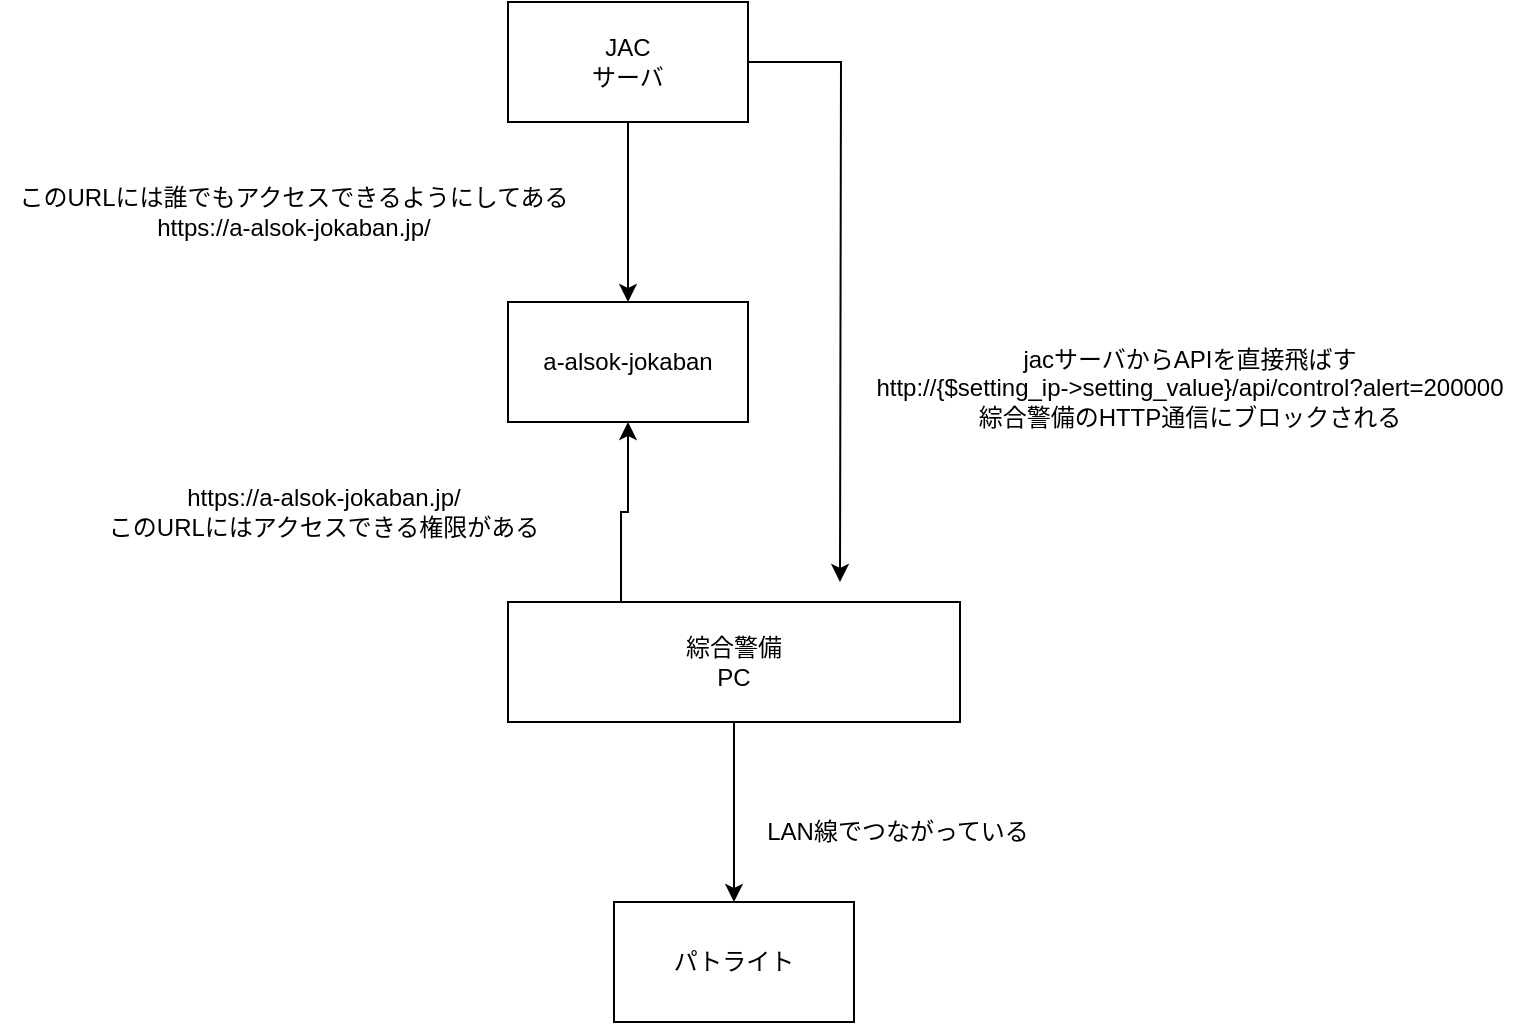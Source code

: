<mxfile version="24.8.4" pages="2">
  <diagram name="ページ1" id="9gO4ta2pB35e7MM1lKB7">
    <mxGraphModel dx="1434" dy="738" grid="1" gridSize="10" guides="1" tooltips="1" connect="1" arrows="1" fold="1" page="1" pageScale="1" pageWidth="827" pageHeight="1169" math="0" shadow="0">
      <root>
        <mxCell id="0" />
        <mxCell id="1" parent="0" />
        <mxCell id="ZR5iMcOiOwSX8f7lmPJv-1" value="a-alsok-jokaban" style="rounded=0;whiteSpace=wrap;html=1;" vertex="1" parent="1">
          <mxGeometry x="354" y="180" width="120" height="60" as="geometry" />
        </mxCell>
        <mxCell id="ZR5iMcOiOwSX8f7lmPJv-3" style="edgeStyle=orthogonalEdgeStyle;rounded=0;orthogonalLoop=1;jettySize=auto;html=1;entryX=0.5;entryY=0;entryDx=0;entryDy=0;" edge="1" parent="1" source="ZR5iMcOiOwSX8f7lmPJv-2" target="ZR5iMcOiOwSX8f7lmPJv-1">
          <mxGeometry relative="1" as="geometry" />
        </mxCell>
        <mxCell id="ZR5iMcOiOwSX8f7lmPJv-15" style="edgeStyle=orthogonalEdgeStyle;rounded=0;orthogonalLoop=1;jettySize=auto;html=1;" edge="1" parent="1" source="ZR5iMcOiOwSX8f7lmPJv-2">
          <mxGeometry relative="1" as="geometry">
            <mxPoint x="520" y="320" as="targetPoint" />
          </mxGeometry>
        </mxCell>
        <mxCell id="ZR5iMcOiOwSX8f7lmPJv-2" value="&lt;div&gt;JAC&lt;/div&gt;サーバ" style="rounded=0;whiteSpace=wrap;html=1;" vertex="1" parent="1">
          <mxGeometry x="354" y="30" width="120" height="60" as="geometry" />
        </mxCell>
        <mxCell id="ZR5iMcOiOwSX8f7lmPJv-11" style="edgeStyle=orthogonalEdgeStyle;rounded=0;orthogonalLoop=1;jettySize=auto;html=1;" edge="1" parent="1" source="ZR5iMcOiOwSX8f7lmPJv-4" target="ZR5iMcOiOwSX8f7lmPJv-5">
          <mxGeometry relative="1" as="geometry" />
        </mxCell>
        <mxCell id="ZR5iMcOiOwSX8f7lmPJv-16" style="edgeStyle=orthogonalEdgeStyle;rounded=0;orthogonalLoop=1;jettySize=auto;html=1;exitX=0.25;exitY=0;exitDx=0;exitDy=0;entryX=0.5;entryY=1;entryDx=0;entryDy=0;" edge="1" parent="1" source="ZR5iMcOiOwSX8f7lmPJv-4" target="ZR5iMcOiOwSX8f7lmPJv-1">
          <mxGeometry relative="1" as="geometry" />
        </mxCell>
        <mxCell id="ZR5iMcOiOwSX8f7lmPJv-4" value="綜合警備&lt;div&gt;PC&lt;/div&gt;" style="rounded=0;whiteSpace=wrap;html=1;" vertex="1" parent="1">
          <mxGeometry x="354" y="330" width="226" height="60" as="geometry" />
        </mxCell>
        <mxCell id="ZR5iMcOiOwSX8f7lmPJv-5" value="パトライト" style="rounded=0;whiteSpace=wrap;html=1;" vertex="1" parent="1">
          <mxGeometry x="407" y="480" width="120" height="60" as="geometry" />
        </mxCell>
        <mxCell id="ZR5iMcOiOwSX8f7lmPJv-12" value="LAN線でつながっている" style="text;html=1;align=center;verticalAlign=middle;whiteSpace=wrap;rounded=0;" vertex="1" parent="1">
          <mxGeometry x="474" y="430" width="150" height="30" as="geometry" />
        </mxCell>
        <mxCell id="ZR5iMcOiOwSX8f7lmPJv-14" value="https://a-alsok-jokaban.jp/&lt;div&gt;このURLにはアクセスできる権限がある&lt;/div&gt;" style="text;html=1;align=center;verticalAlign=middle;whiteSpace=wrap;rounded=0;" vertex="1" parent="1">
          <mxGeometry x="150" y="260" width="224" height="50" as="geometry" />
        </mxCell>
        <mxCell id="ZR5iMcOiOwSX8f7lmPJv-17" value="&lt;div&gt;jacサーバからAPIを直接飛ばす&lt;/div&gt;http://{$setting_ip-&amp;gt;setting_value}/api/control?alert=200000&lt;div&gt;綜合警備のHTTP通信にブロックされる&lt;/div&gt;" style="text;html=1;align=center;verticalAlign=middle;whiteSpace=wrap;rounded=0;" vertex="1" parent="1">
          <mxGeometry x="530" y="190" width="330" height="65" as="geometry" />
        </mxCell>
        <mxCell id="ZR5iMcOiOwSX8f7lmPJv-18" value="&lt;div&gt;このURLには誰でもアクセスできるようにしてある&lt;/div&gt;https://a-alsok-jokaban.jp/" style="text;html=1;align=center;verticalAlign=middle;whiteSpace=wrap;rounded=0;" vertex="1" parent="1">
          <mxGeometry x="100" y="110" width="294" height="50" as="geometry" />
        </mxCell>
      </root>
    </mxGraphModel>
  </diagram>
  <diagram id="Vg7ep2xLxDltqJpmBqHe" name="ページ2">
    <mxGraphModel dx="1434" dy="738" grid="1" gridSize="10" guides="1" tooltips="1" connect="1" arrows="1" fold="1" page="1" pageScale="1" pageWidth="827" pageHeight="1169" math="0" shadow="0">
      <root>
        <mxCell id="0" />
        <mxCell id="1" parent="0" />
        <mxCell id="zwPLGFg6yalbcnLuPa_A-16" style="edgeStyle=orthogonalEdgeStyle;rounded=0;orthogonalLoop=1;jettySize=auto;html=1;entryX=0;entryY=0.5;entryDx=0;entryDy=0;" edge="1" parent="1" source="zwPLGFg6yalbcnLuPa_A-1" target="zwPLGFg6yalbcnLuPa_A-15">
          <mxGeometry relative="1" as="geometry" />
        </mxCell>
        <mxCell id="zwPLGFg6yalbcnLuPa_A-1" value="a-alsok-jokaban" style="rounded=0;whiteSpace=wrap;html=1;" vertex="1" parent="1">
          <mxGeometry x="354" y="180" width="120" height="60" as="geometry" />
        </mxCell>
        <mxCell id="zwPLGFg6yalbcnLuPa_A-2" style="edgeStyle=orthogonalEdgeStyle;rounded=0;orthogonalLoop=1;jettySize=auto;html=1;entryX=0.5;entryY=0;entryDx=0;entryDy=0;" edge="1" parent="1" source="zwPLGFg6yalbcnLuPa_A-4" target="zwPLGFg6yalbcnLuPa_A-1">
          <mxGeometry relative="1" as="geometry" />
        </mxCell>
        <mxCell id="zwPLGFg6yalbcnLuPa_A-4" value="&lt;div&gt;JAC&lt;/div&gt;サーバ" style="rounded=0;whiteSpace=wrap;html=1;" vertex="1" parent="1">
          <mxGeometry x="354" y="30" width="120" height="60" as="geometry" />
        </mxCell>
        <mxCell id="zwPLGFg6yalbcnLuPa_A-5" style="edgeStyle=orthogonalEdgeStyle;rounded=0;orthogonalLoop=1;jettySize=auto;html=1;" edge="1" parent="1" source="zwPLGFg6yalbcnLuPa_A-7" target="zwPLGFg6yalbcnLuPa_A-8">
          <mxGeometry relative="1" as="geometry">
            <Array as="points">
              <mxPoint x="552" y="510" />
              <mxPoint x="552" y="510" />
            </Array>
          </mxGeometry>
        </mxCell>
        <mxCell id="zwPLGFg6yalbcnLuPa_A-6" style="edgeStyle=orthogonalEdgeStyle;rounded=0;orthogonalLoop=1;jettySize=auto;html=1;entryX=0.5;entryY=1;entryDx=0;entryDy=0;" edge="1" parent="1" target="zwPLGFg6yalbcnLuPa_A-1">
          <mxGeometry relative="1" as="geometry">
            <mxPoint x="453" y="330" as="sourcePoint" />
            <Array as="points">
              <mxPoint x="454" y="330" />
              <mxPoint x="454" y="285" />
              <mxPoint x="414" y="285" />
            </Array>
          </mxGeometry>
        </mxCell>
        <mxCell id="zwPLGFg6yalbcnLuPa_A-7" value="綜合警備&lt;div&gt;PC&lt;/div&gt;" style="rounded=0;whiteSpace=wrap;html=1;" vertex="1" parent="1">
          <mxGeometry x="354" y="330" width="396" height="60" as="geometry" />
        </mxCell>
        <mxCell id="zwPLGFg6yalbcnLuPa_A-8" value="パトライト" style="rounded=0;whiteSpace=wrap;html=1;" vertex="1" parent="1">
          <mxGeometry x="520" y="555" width="120" height="60" as="geometry" />
        </mxCell>
        <mxCell id="zwPLGFg6yalbcnLuPa_A-9" value="LAN線でつながっている" style="text;html=1;align=center;verticalAlign=middle;whiteSpace=wrap;rounded=0;" vertex="1" parent="1">
          <mxGeometry x="394" y="470" width="150" height="30" as="geometry" />
        </mxCell>
        <mxCell id="zwPLGFg6yalbcnLuPa_A-10" value="https://a-alsok-jokaban.jp/&lt;div&gt;このURLにはアクセスできる権限がある&lt;/div&gt;" style="text;html=1;align=center;verticalAlign=middle;whiteSpace=wrap;rounded=0;" vertex="1" parent="1">
          <mxGeometry x="150" y="260" width="224" height="50" as="geometry" />
        </mxCell>
        <mxCell id="zwPLGFg6yalbcnLuPa_A-12" value="&lt;div&gt;このURLには誰でもアクセスできるようにしてある&lt;/div&gt;https://a-alsok-jokaban.jp/" style="text;html=1;align=center;verticalAlign=middle;whiteSpace=wrap;rounded=0;" vertex="1" parent="1">
          <mxGeometry x="100" y="110" width="294" height="50" as="geometry" />
        </mxCell>
        <mxCell id="zwPLGFg6yalbcnLuPa_A-15" value="a-alsok-jokaban/patlite" style="rounded=0;whiteSpace=wrap;html=1;" vertex="1" parent="1">
          <mxGeometry x="590" y="180" width="180" height="60" as="geometry" />
        </mxCell>
        <mxCell id="zwPLGFg6yalbcnLuPa_A-20" value="patlite専用ページにアクセスしてもらう&lt;div&gt;アクセスしているパソコンからpatliteのAPIを送るようにする&lt;/div&gt;" style="text;html=1;align=center;verticalAlign=middle;whiteSpace=wrap;rounded=0;" vertex="1" parent="1">
          <mxGeometry x="780" y="180" width="330" height="50" as="geometry" />
        </mxCell>
        <mxCell id="zwPLGFg6yalbcnLuPa_A-22" value="報告がありませんでした&lt;div&gt;アラートをお願いします。&lt;/div&gt;" style="text;html=1;align=center;verticalAlign=middle;whiteSpace=wrap;rounded=0;" vertex="1" parent="1">
          <mxGeometry x="450" y="130" width="180" height="50" as="geometry" />
        </mxCell>
        <mxCell id="zwPLGFg6yalbcnLuPa_A-25" value="" style="endArrow=classic;html=1;rounded=0;exitX=0.25;exitY=1;exitDx=0;exitDy=0;entryX=0.71;entryY=-0.017;entryDx=0;entryDy=0;entryPerimeter=0;" edge="1" parent="1" source="zwPLGFg6yalbcnLuPa_A-15" target="zwPLGFg6yalbcnLuPa_A-7">
          <mxGeometry width="50" height="50" relative="1" as="geometry">
            <mxPoint x="640" y="320" as="sourcePoint" />
            <mxPoint x="690" y="270" as="targetPoint" />
          </mxGeometry>
        </mxCell>
        <mxCell id="UKAqXQLKrFg3o9ZUslS5-1" value="&lt;div&gt;アラートがありました。&lt;/div&gt;&lt;div&gt;以下のURLにfetchで内部的にアクセスしてください。&lt;/div&gt;http://{$setting_ip-&amp;gt;setting_value}/api/control?alert=200000" style="text;html=1;align=center;verticalAlign=middle;whiteSpace=wrap;rounded=0;" vertex="1" parent="1">
          <mxGeometry x="660" y="250" width="330" height="50" as="geometry" />
        </mxCell>
        <mxCell id="UKAqXQLKrFg3o9ZUslS5-2" value="" style="endArrow=classic;html=1;rounded=0;exitX=0.596;exitY=1.05;exitDx=0;exitDy=0;exitPerimeter=0;" edge="1" parent="1" source="zwPLGFg6yalbcnLuPa_A-7">
          <mxGeometry width="50" height="50" relative="1" as="geometry">
            <mxPoint x="590" y="480" as="sourcePoint" />
            <mxPoint x="590" y="550" as="targetPoint" />
          </mxGeometry>
        </mxCell>
        <mxCell id="UKAqXQLKrFg3o9ZUslS5-3" value="綜合警備のPCからAPIにアクセス&lt;br&gt;&lt;div&gt;&lt;span style=&quot;background-color: initial;&quot;&gt;http://{$setting_ip-&amp;gt;setting_value}/api/control?alert=200000&lt;/span&gt;&lt;/div&gt;&lt;div&gt;&lt;span style=&quot;color: rgba(0, 0, 0, 0); font-family: monospace; font-size: 0px; text-align: start; text-wrap-mode: nowrap;&quot;&gt;アラートを鳴らす%3CmxGraphModel%3E%3Croot%3E%3CmxCell%20id%3D%220%22%2F%3E%3CmxCell%20id%3D%221%22%20parent%3D%220%22%2F%3E%3CmxCell%20id%3D%222%22%20value%3D%22%26lt%3Bdiv%26gt%3B%E3%82%A2%E3%83%A9%E3%83%BC%E3%83%88%E3%81%8C%E3%81%82%E3%82%8A%E3%81%BE%E3%81%97%E3%81%9F%E3%80%82%26lt%3B%2Fdiv%26gt%3B%26lt%3Bdiv%26gt%3B%E4%BB%A5%E4%B8%8B%E3%81%AEURL%E3%81%ABfetch%E3%81%A7%E5%86%85%E9%83%A8%E7%9A%84%E3%81%AB%E3%82%A2%E3%82%AF%E3%82%BB%E3%82%B9%E3%81%97%E3%81%A6%E3%81%8F%E3%81%A0%E3%81%95%E3%81%84%E3%80%82%26lt%3B%2Fdiv%26gt%3Bhttp%3A%2F%2F%7B%24setting_ip-%26amp%3Bgt%3Bsetting_value%7D%2Fapi%2Fcontrol%3Falert%3D200000%22%20style%3D%22text%3Bhtml%3D1%3Balign%3Dcenter%3BverticalAlign%3Dmiddle%3BwhiteSpace%3Dwrap%3Brounded%3D0%3B%22%20vertex%3D%221%22%20parent%3D%221%22%3E%3CmxGeometry%20x%3D%22660%22%20y%3D%22250%22%20width%3D%22330%22%20height%3D%2250%22%20as%3D%22geometry%22%2F%3E%3C%2FmxCell%3E%3C%2Froot%3E%3C%2FmxGraphModel%3E&lt;/span&gt;&lt;/div&gt;" style="text;html=1;align=center;verticalAlign=middle;whiteSpace=wrap;rounded=0;" vertex="1" parent="1">
          <mxGeometry x="590" y="420" width="330" height="90" as="geometry" />
        </mxCell>
        <mxCell id="UKAqXQLKrFg3o9ZUslS5-4" value="赤色に光る" style="text;html=1;align=center;verticalAlign=middle;whiteSpace=wrap;rounded=0;" vertex="1" parent="1">
          <mxGeometry x="630" y="562.5" width="130" height="45" as="geometry" />
        </mxCell>
      </root>
    </mxGraphModel>
  </diagram>
</mxfile>
